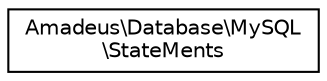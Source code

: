 digraph "Graphical Class Hierarchy"
{
  edge [fontname="Helvetica",fontsize="10",labelfontname="Helvetica",labelfontsize="10"];
  node [fontname="Helvetica",fontsize="10",shape=record];
  rankdir="LR";
  Node0 [label="Amadeus\\Database\\MySQL\l\\StateMents",height=0.2,width=0.4,color="black", fillcolor="white", style="filled",URL="$classAmadeus_1_1Database_1_1MySQL_1_1StateMents.html"];
}
